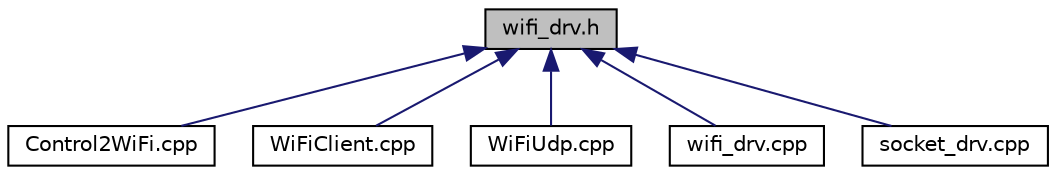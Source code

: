 digraph "wifi_drv.h"
{
 // LATEX_PDF_SIZE
  edge [fontname="Helvetica",fontsize="10",labelfontname="Helvetica",labelfontsize="10"];
  node [fontname="Helvetica",fontsize="10",shape=record];
  Node4 [label="wifi_drv.h",height=0.2,width=0.4,color="black", fillcolor="grey75", style="filled", fontcolor="black",tooltip=" "];
  Node4 -> Node5 [dir="back",color="midnightblue",fontsize="10",style="solid",fontname="Helvetica"];
  Node5 [label="Control2WiFi.cpp",height=0.2,width=0.4,color="black", fillcolor="white", style="filled",URL="$Control2WiFi_8cpp.html",tooltip=" "];
  Node4 -> Node6 [dir="back",color="midnightblue",fontsize="10",style="solid",fontname="Helvetica"];
  Node6 [label="WiFiClient.cpp",height=0.2,width=0.4,color="black", fillcolor="white", style="filled",URL="$WiFiClient_8cpp.html",tooltip=" "];
  Node4 -> Node7 [dir="back",color="midnightblue",fontsize="10",style="solid",fontname="Helvetica"];
  Node7 [label="WiFiUdp.cpp",height=0.2,width=0.4,color="black", fillcolor="white", style="filled",URL="$WiFiUdp_8cpp.html",tooltip=" "];
  Node4 -> Node8 [dir="back",color="midnightblue",fontsize="10",style="solid",fontname="Helvetica"];
  Node8 [label="wifi_drv.cpp",height=0.2,width=0.4,color="black", fillcolor="white", style="filled",URL="$wifi__drv_8cpp.html",tooltip=" "];
  Node4 -> Node9 [dir="back",color="midnightblue",fontsize="10",style="solid",fontname="Helvetica"];
  Node9 [label="socket_drv.cpp",height=0.2,width=0.4,color="black", fillcolor="white", style="filled",URL="$socket__drv_8cpp.html",tooltip=" "];
}

